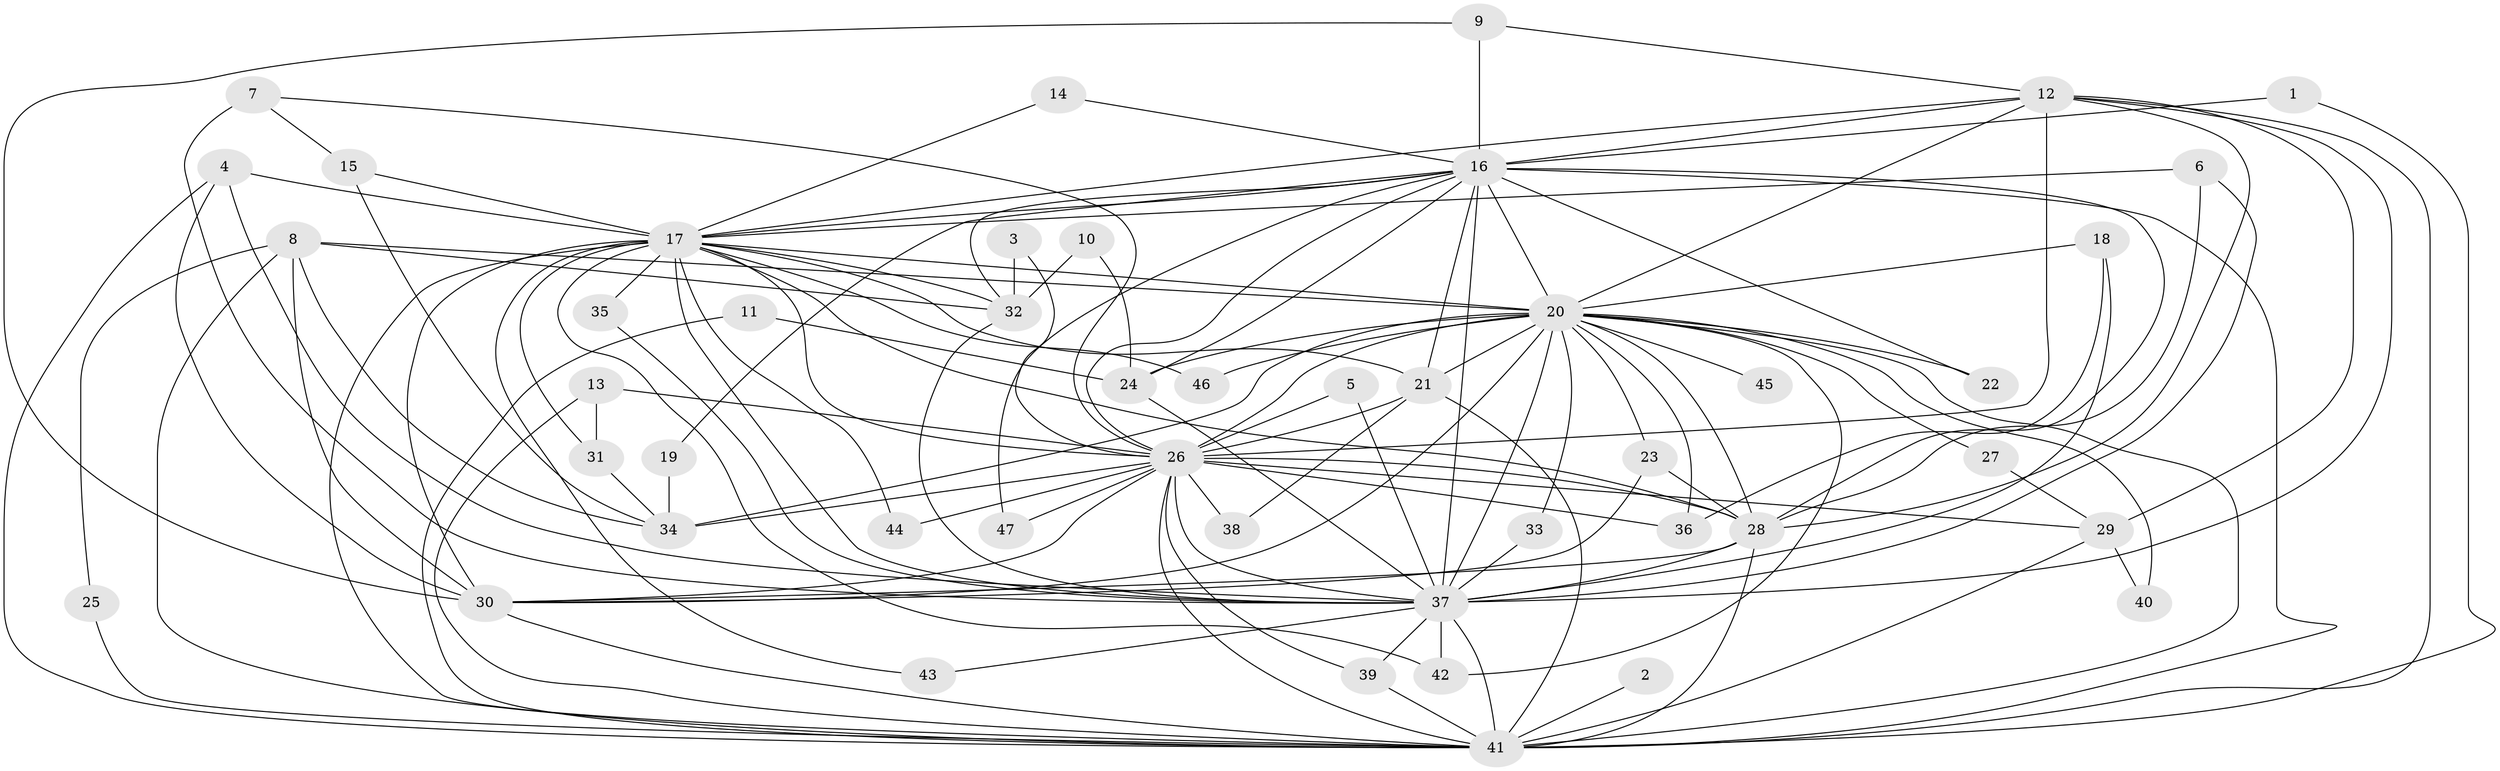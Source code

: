// original degree distribution, {21: 0.021505376344086023, 13: 0.010752688172043012, 14: 0.010752688172043012, 25: 0.010752688172043012, 24: 0.021505376344086023, 20: 0.021505376344086023, 17: 0.010752688172043012, 5: 0.03225806451612903, 6: 0.043010752688172046, 2: 0.5483870967741935, 8: 0.010752688172043012, 3: 0.23655913978494625, 4: 0.021505376344086023}
// Generated by graph-tools (version 1.1) at 2025/49/03/09/25 03:49:35]
// undirected, 47 vertices, 126 edges
graph export_dot {
graph [start="1"]
  node [color=gray90,style=filled];
  1;
  2;
  3;
  4;
  5;
  6;
  7;
  8;
  9;
  10;
  11;
  12;
  13;
  14;
  15;
  16;
  17;
  18;
  19;
  20;
  21;
  22;
  23;
  24;
  25;
  26;
  27;
  28;
  29;
  30;
  31;
  32;
  33;
  34;
  35;
  36;
  37;
  38;
  39;
  40;
  41;
  42;
  43;
  44;
  45;
  46;
  47;
  1 -- 16 [weight=1.0];
  1 -- 41 [weight=1.0];
  2 -- 41 [weight=1.0];
  3 -- 26 [weight=1.0];
  3 -- 32 [weight=1.0];
  4 -- 17 [weight=1.0];
  4 -- 30 [weight=1.0];
  4 -- 37 [weight=1.0];
  4 -- 41 [weight=1.0];
  5 -- 26 [weight=1.0];
  5 -- 37 [weight=1.0];
  6 -- 17 [weight=1.0];
  6 -- 28 [weight=1.0];
  6 -- 37 [weight=1.0];
  7 -- 15 [weight=1.0];
  7 -- 26 [weight=1.0];
  7 -- 37 [weight=2.0];
  8 -- 20 [weight=1.0];
  8 -- 25 [weight=1.0];
  8 -- 30 [weight=1.0];
  8 -- 32 [weight=1.0];
  8 -- 34 [weight=1.0];
  8 -- 41 [weight=1.0];
  9 -- 12 [weight=1.0];
  9 -- 16 [weight=1.0];
  9 -- 30 [weight=1.0];
  10 -- 24 [weight=1.0];
  10 -- 32 [weight=1.0];
  11 -- 24 [weight=1.0];
  11 -- 41 [weight=1.0];
  12 -- 16 [weight=2.0];
  12 -- 17 [weight=1.0];
  12 -- 20 [weight=2.0];
  12 -- 26 [weight=2.0];
  12 -- 28 [weight=1.0];
  12 -- 29 [weight=1.0];
  12 -- 37 [weight=2.0];
  12 -- 41 [weight=1.0];
  13 -- 26 [weight=1.0];
  13 -- 31 [weight=1.0];
  13 -- 41 [weight=1.0];
  14 -- 16 [weight=1.0];
  14 -- 17 [weight=1.0];
  15 -- 17 [weight=1.0];
  15 -- 34 [weight=1.0];
  16 -- 17 [weight=1.0];
  16 -- 19 [weight=1.0];
  16 -- 20 [weight=2.0];
  16 -- 21 [weight=1.0];
  16 -- 22 [weight=1.0];
  16 -- 24 [weight=1.0];
  16 -- 26 [weight=2.0];
  16 -- 28 [weight=1.0];
  16 -- 32 [weight=1.0];
  16 -- 37 [weight=2.0];
  16 -- 41 [weight=2.0];
  16 -- 47 [weight=1.0];
  17 -- 20 [weight=2.0];
  17 -- 21 [weight=1.0];
  17 -- 26 [weight=1.0];
  17 -- 28 [weight=1.0];
  17 -- 30 [weight=1.0];
  17 -- 31 [weight=1.0];
  17 -- 32 [weight=1.0];
  17 -- 35 [weight=2.0];
  17 -- 37 [weight=2.0];
  17 -- 41 [weight=2.0];
  17 -- 42 [weight=1.0];
  17 -- 43 [weight=1.0];
  17 -- 44 [weight=1.0];
  17 -- 46 [weight=1.0];
  18 -- 20 [weight=1.0];
  18 -- 36 [weight=1.0];
  18 -- 37 [weight=1.0];
  19 -- 34 [weight=1.0];
  20 -- 21 [weight=1.0];
  20 -- 22 [weight=1.0];
  20 -- 23 [weight=1.0];
  20 -- 24 [weight=1.0];
  20 -- 26 [weight=3.0];
  20 -- 27 [weight=1.0];
  20 -- 28 [weight=3.0];
  20 -- 30 [weight=1.0];
  20 -- 33 [weight=1.0];
  20 -- 34 [weight=2.0];
  20 -- 36 [weight=2.0];
  20 -- 37 [weight=5.0];
  20 -- 40 [weight=1.0];
  20 -- 41 [weight=3.0];
  20 -- 42 [weight=1.0];
  20 -- 45 [weight=1.0];
  20 -- 46 [weight=1.0];
  21 -- 26 [weight=1.0];
  21 -- 38 [weight=1.0];
  21 -- 41 [weight=1.0];
  23 -- 28 [weight=1.0];
  23 -- 30 [weight=1.0];
  24 -- 37 [weight=1.0];
  25 -- 41 [weight=1.0];
  26 -- 28 [weight=1.0];
  26 -- 29 [weight=1.0];
  26 -- 30 [weight=1.0];
  26 -- 34 [weight=1.0];
  26 -- 36 [weight=1.0];
  26 -- 37 [weight=2.0];
  26 -- 38 [weight=1.0];
  26 -- 39 [weight=1.0];
  26 -- 41 [weight=1.0];
  26 -- 44 [weight=1.0];
  26 -- 47 [weight=1.0];
  27 -- 29 [weight=1.0];
  28 -- 30 [weight=1.0];
  28 -- 37 [weight=2.0];
  28 -- 41 [weight=1.0];
  29 -- 40 [weight=1.0];
  29 -- 41 [weight=1.0];
  30 -- 41 [weight=1.0];
  31 -- 34 [weight=1.0];
  32 -- 37 [weight=1.0];
  33 -- 37 [weight=2.0];
  35 -- 37 [weight=2.0];
  37 -- 39 [weight=1.0];
  37 -- 41 [weight=2.0];
  37 -- 42 [weight=1.0];
  37 -- 43 [weight=1.0];
  39 -- 41 [weight=1.0];
}

